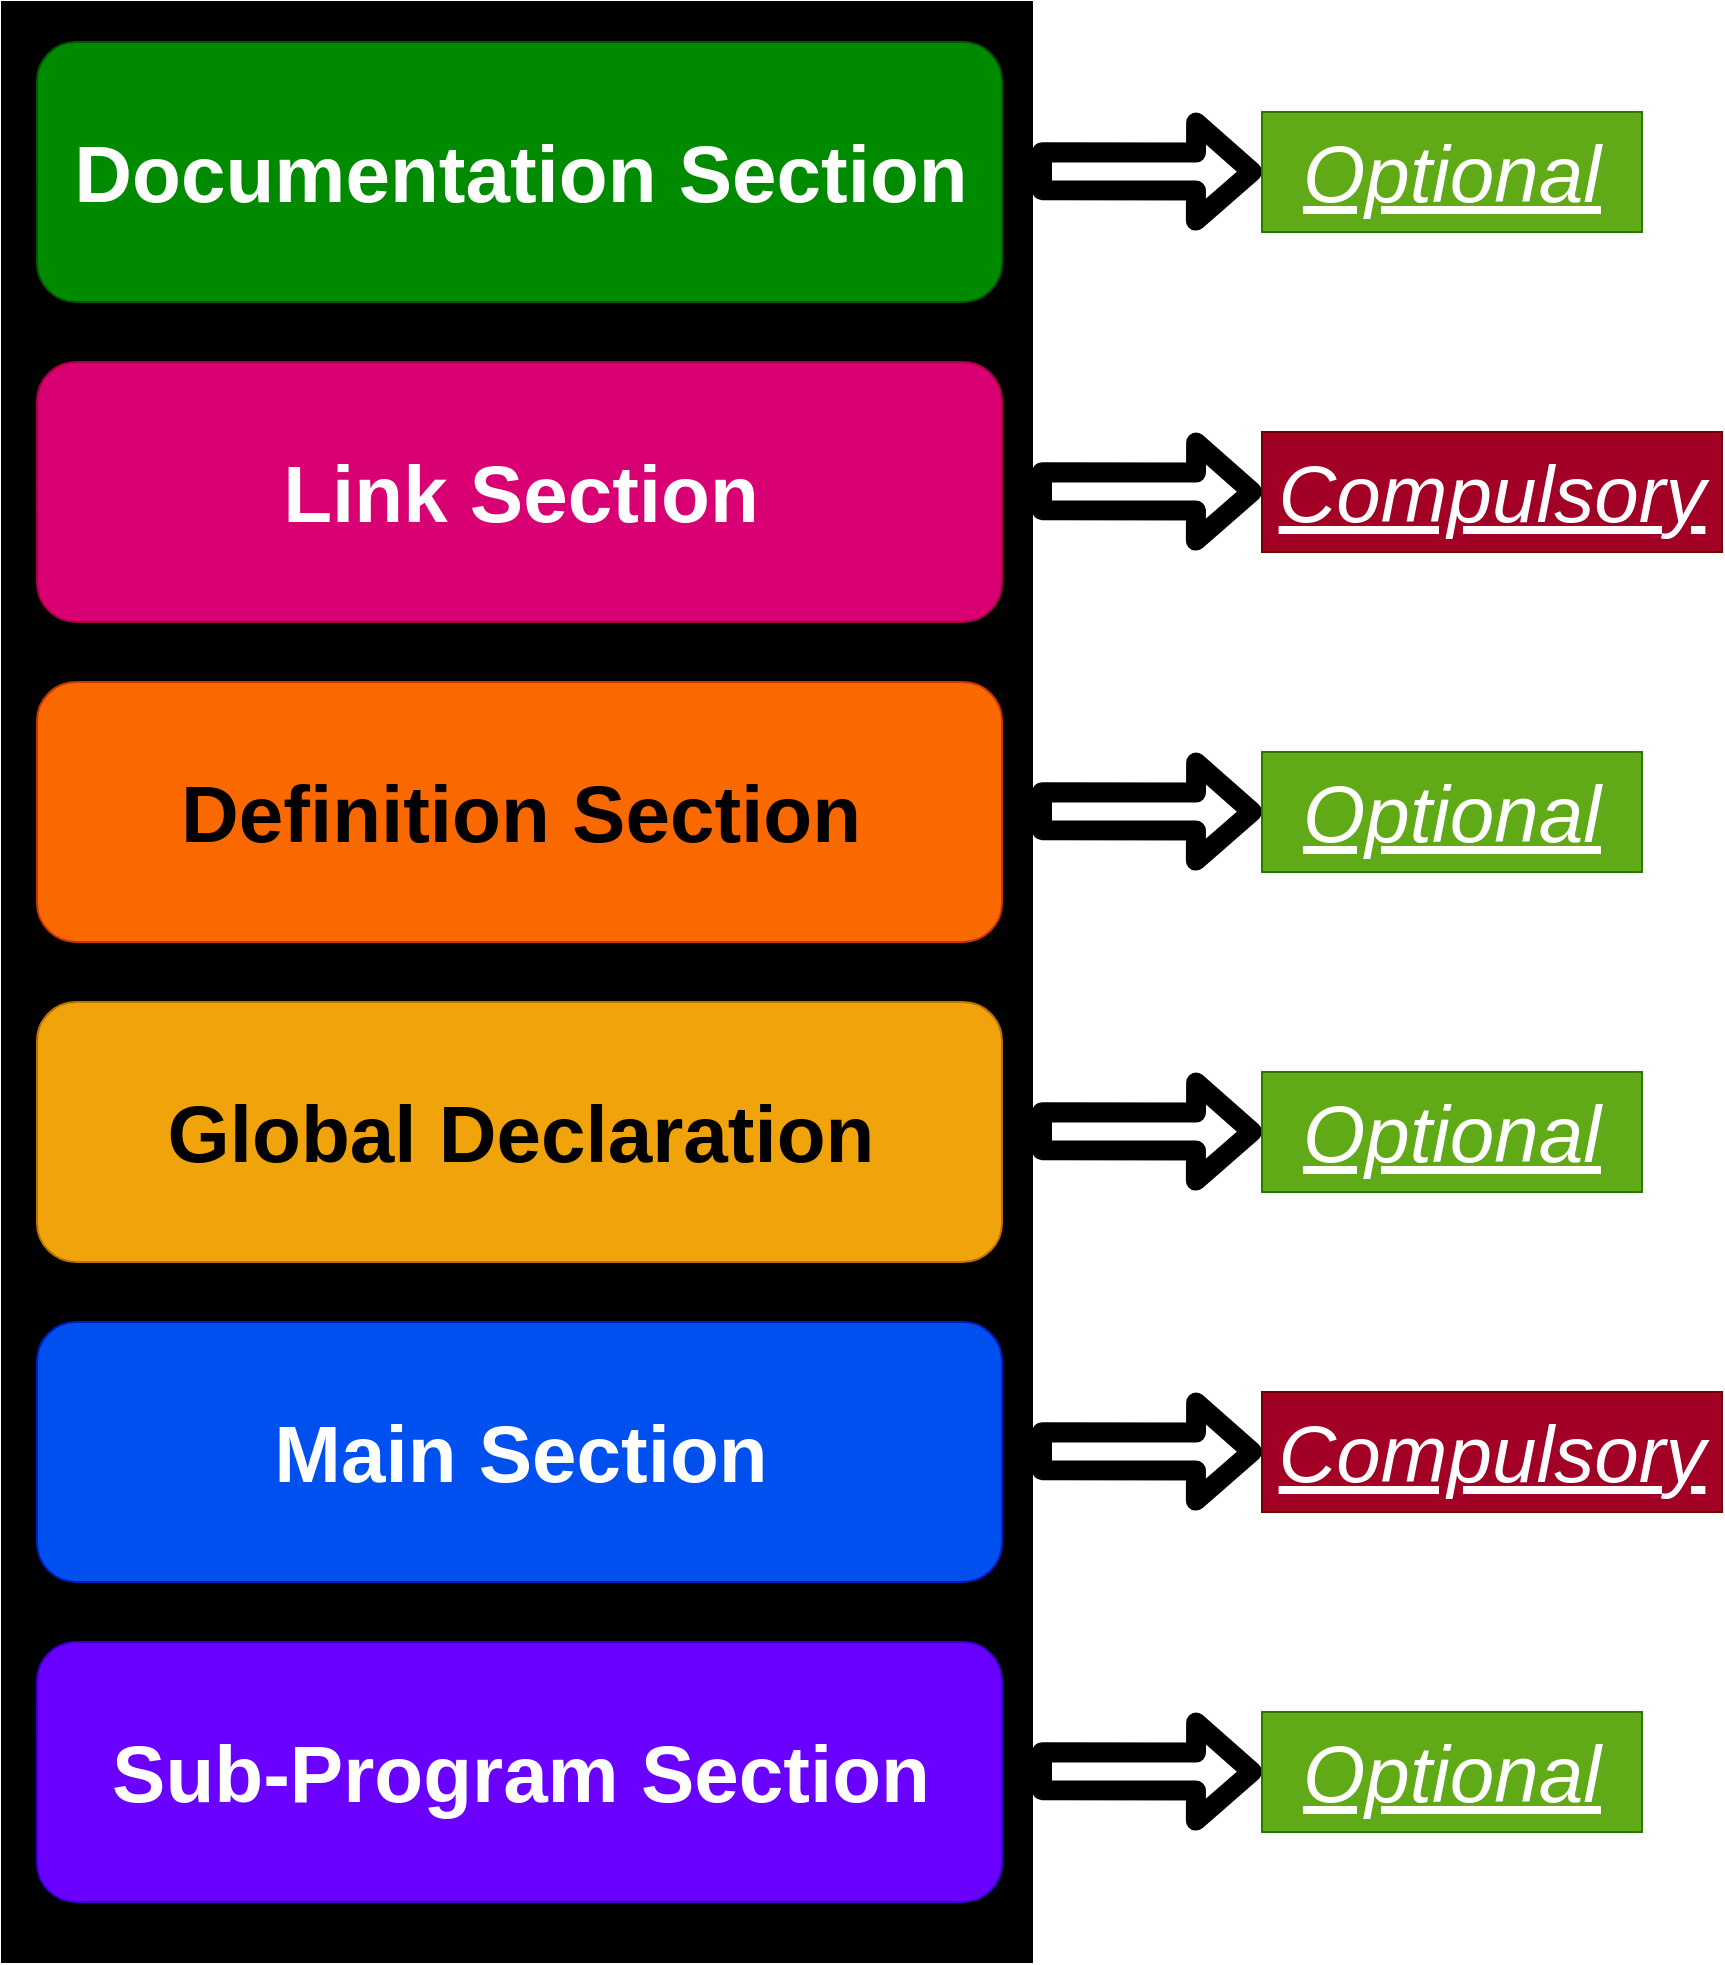 <mxfile>
    <diagram id="4_B-SY73AMed1YjIn1it" name="Page-1">
        <mxGraphModel dx="940" dy="731" grid="1" gridSize="10" guides="1" tooltips="1" connect="1" arrows="1" fold="1" page="1" pageScale="1" pageWidth="850" pageHeight="1100" math="0" shadow="0">
            <root>
                <mxCell id="0"/>
                <mxCell id="1" parent="0"/>
                <mxCell id="2" value="" style="rounded=0;whiteSpace=wrap;html=1;fillColor=#000000;" vertex="1" parent="1">
                    <mxGeometry x="30" y="40" width="515" height="980" as="geometry"/>
                </mxCell>
                <mxCell id="3" value="&lt;font size=&quot;1&quot; style=&quot;&quot;&gt;&lt;b style=&quot;font-size: 40px;&quot;&gt;Documentation Section&lt;/b&gt;&lt;/font&gt;" style="rounded=1;whiteSpace=wrap;html=1;fillColor=#008a00;fontColor=#ffffff;strokeColor=#005700;" vertex="1" parent="1">
                    <mxGeometry x="47.5" y="60" width="482.5" height="130" as="geometry"/>
                </mxCell>
                <mxCell id="4" value="&lt;font size=&quot;1&quot; style=&quot;&quot;&gt;&lt;b style=&quot;font-size: 40px;&quot;&gt;Link Section&lt;/b&gt;&lt;/font&gt;" style="rounded=1;whiteSpace=wrap;html=1;fillColor=#d80073;fontColor=#ffffff;strokeColor=#A50040;" vertex="1" parent="1">
                    <mxGeometry x="47.5" y="220" width="482.5" height="130" as="geometry"/>
                </mxCell>
                <mxCell id="5" value="&lt;font size=&quot;1&quot; style=&quot;&quot;&gt;&lt;b style=&quot;font-size: 40px;&quot;&gt;Definition Section&lt;br&gt;&lt;/b&gt;&lt;/font&gt;" style="rounded=1;whiteSpace=wrap;html=1;fillColor=#fa6800;fontColor=#000000;strokeColor=#C73500;" vertex="1" parent="1">
                    <mxGeometry x="47.5" y="380" width="482.5" height="130" as="geometry"/>
                </mxCell>
                <mxCell id="6" value="&lt;font size=&quot;1&quot; style=&quot;&quot;&gt;&lt;b style=&quot;font-size: 40px;&quot;&gt;Global Declaration&lt;br&gt;&lt;/b&gt;&lt;/font&gt;" style="rounded=1;whiteSpace=wrap;html=1;fillColor=#f0a30a;fontColor=#000000;strokeColor=#BD7000;" vertex="1" parent="1">
                    <mxGeometry x="47.5" y="540" width="482.5" height="130" as="geometry"/>
                </mxCell>
                <mxCell id="7" value="&lt;font size=&quot;1&quot; style=&quot;&quot;&gt;&lt;b style=&quot;font-size: 40px;&quot;&gt;Main Section&lt;br&gt;&lt;/b&gt;&lt;/font&gt;" style="rounded=1;whiteSpace=wrap;html=1;fillColor=#0050ef;fontColor=#ffffff;strokeColor=#001DBC;" vertex="1" parent="1">
                    <mxGeometry x="47.5" y="700" width="482.5" height="130" as="geometry"/>
                </mxCell>
                <mxCell id="8" value="&lt;font size=&quot;1&quot; style=&quot;&quot;&gt;&lt;b style=&quot;font-size: 40px;&quot;&gt;Sub-Program Section&lt;br&gt;&lt;/b&gt;&lt;/font&gt;" style="rounded=1;whiteSpace=wrap;html=1;fillColor=#6a00ff;fontColor=#ffffff;strokeColor=#3700CC;" vertex="1" parent="1">
                    <mxGeometry x="47.5" y="860" width="482.5" height="130" as="geometry"/>
                </mxCell>
                <mxCell id="9" value="" style="shape=flexArrow;endArrow=classic;html=1;fontSize=40;strokeWidth=10;" edge="1" parent="1">
                    <mxGeometry width="50" height="50" relative="1" as="geometry">
                        <mxPoint x="545" y="124.57" as="sourcePoint"/>
                        <mxPoint x="660" y="124.889" as="targetPoint"/>
                    </mxGeometry>
                </mxCell>
                <mxCell id="12" value="&lt;u&gt;&lt;i&gt;Optional&lt;/i&gt;&lt;/u&gt;" style="rounded=0;whiteSpace=wrap;html=1;fontSize=40;fillColor=#60a917;fontColor=#ffffff;strokeColor=#2D7600;" vertex="1" parent="1">
                    <mxGeometry x="660" y="95" width="190" height="60" as="geometry"/>
                </mxCell>
                <mxCell id="14" value="" style="shape=flexArrow;endArrow=classic;html=1;fontSize=40;strokeWidth=10;" edge="1" parent="1">
                    <mxGeometry width="50" height="50" relative="1" as="geometry">
                        <mxPoint x="545" y="284.57" as="sourcePoint"/>
                        <mxPoint x="660" y="284.889" as="targetPoint"/>
                    </mxGeometry>
                </mxCell>
                <mxCell id="15" value="&lt;u&gt;&lt;i&gt;Compulsory&lt;/i&gt;&lt;/u&gt;" style="rounded=0;whiteSpace=wrap;html=1;fontSize=40;fillColor=#a20025;fontColor=#ffffff;strokeColor=#6F0000;" vertex="1" parent="1">
                    <mxGeometry x="660" y="255" width="230" height="60" as="geometry"/>
                </mxCell>
                <mxCell id="16" value="" style="shape=flexArrow;endArrow=classic;html=1;fontSize=40;strokeWidth=10;" edge="1" parent="1">
                    <mxGeometry width="50" height="50" relative="1" as="geometry">
                        <mxPoint x="545" y="444.57" as="sourcePoint"/>
                        <mxPoint x="660" y="444.889" as="targetPoint"/>
                    </mxGeometry>
                </mxCell>
                <mxCell id="17" value="&lt;u&gt;&lt;i&gt;Optional&lt;/i&gt;&lt;/u&gt;" style="rounded=0;whiteSpace=wrap;html=1;fontSize=40;fillColor=#60a917;fontColor=#ffffff;strokeColor=#2D7600;" vertex="1" parent="1">
                    <mxGeometry x="660" y="415" width="190" height="60" as="geometry"/>
                </mxCell>
                <mxCell id="18" value="" style="shape=flexArrow;endArrow=classic;html=1;fontSize=40;strokeWidth=10;" edge="1" parent="1">
                    <mxGeometry width="50" height="50" relative="1" as="geometry">
                        <mxPoint x="545" y="604.57" as="sourcePoint"/>
                        <mxPoint x="660" y="604.889" as="targetPoint"/>
                    </mxGeometry>
                </mxCell>
                <mxCell id="19" value="&lt;u&gt;&lt;i&gt;Optional&lt;/i&gt;&lt;/u&gt;" style="rounded=0;whiteSpace=wrap;html=1;fontSize=40;fillColor=#60a917;fontColor=#ffffff;strokeColor=#2D7600;" vertex="1" parent="1">
                    <mxGeometry x="660" y="575" width="190" height="60" as="geometry"/>
                </mxCell>
                <mxCell id="20" value="" style="shape=flexArrow;endArrow=classic;html=1;fontSize=40;strokeWidth=10;" edge="1" parent="1">
                    <mxGeometry width="50" height="50" relative="1" as="geometry">
                        <mxPoint x="545" y="764.57" as="sourcePoint"/>
                        <mxPoint x="660" y="764.889" as="targetPoint"/>
                    </mxGeometry>
                </mxCell>
                <mxCell id="22" value="" style="shape=flexArrow;endArrow=classic;html=1;fontSize=40;strokeWidth=10;" edge="1" parent="1">
                    <mxGeometry width="50" height="50" relative="1" as="geometry">
                        <mxPoint x="545" y="924.57" as="sourcePoint"/>
                        <mxPoint x="660" y="924.889" as="targetPoint"/>
                    </mxGeometry>
                </mxCell>
                <mxCell id="23" value="&lt;u&gt;&lt;i&gt;Optional&lt;/i&gt;&lt;/u&gt;" style="rounded=0;whiteSpace=wrap;html=1;fontSize=40;fillColor=#60a917;fontColor=#ffffff;strokeColor=#2D7600;" vertex="1" parent="1">
                    <mxGeometry x="660" y="895" width="190" height="60" as="geometry"/>
                </mxCell>
                <mxCell id="24" value="&lt;u&gt;&lt;i&gt;Compulsory&lt;/i&gt;&lt;/u&gt;" style="rounded=0;whiteSpace=wrap;html=1;fontSize=40;fillColor=#a20025;fontColor=#ffffff;strokeColor=#6F0000;" vertex="1" parent="1">
                    <mxGeometry x="660" y="735" width="230" height="60" as="geometry"/>
                </mxCell>
            </root>
        </mxGraphModel>
    </diagram>
</mxfile>